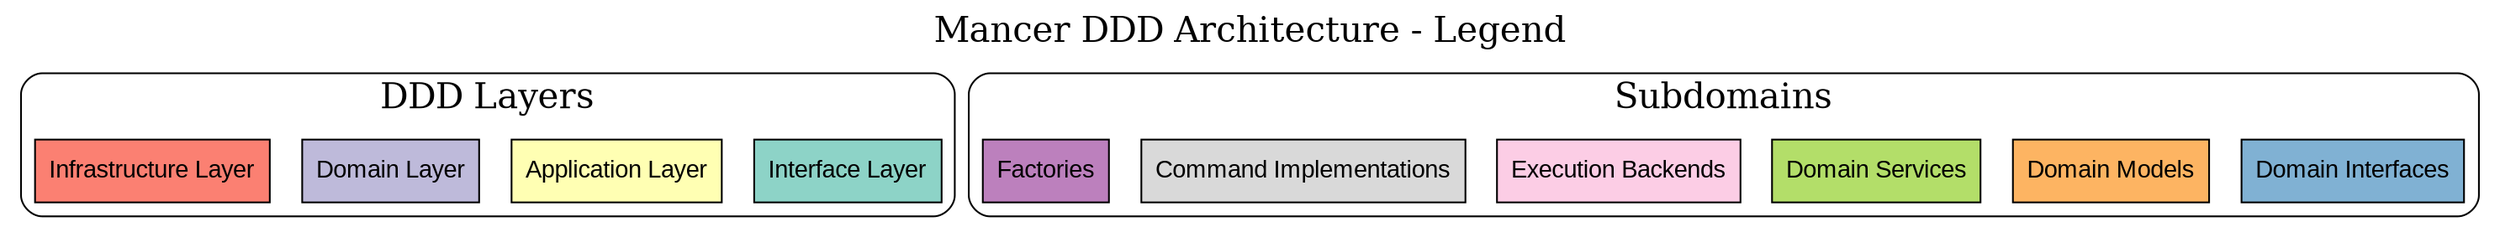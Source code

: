 digraph "Mancer DDD Legend" {
  node [shape=box, style=filled, fontname="Arial"];
  rankdir="TB";

  label="Mancer DDD Architecture - Legend";
  fontsize=20;
  labelloc="t";

  subgraph cluster_layers {
    label="DDD Layers";
    style="rounded";

    layer_0 [label="Interface Layer", fillcolor="#8dd3c7", tooltip="User-facing components (CLI, API, etc.)"];
    layer_1 [label="Application Layer", fillcolor="#ffffb3", tooltip="Orchestration, command execution, workflow"];
    layer_2 [label="Domain Layer", fillcolor="#bebada", tooltip="Core business logic, models, interfaces"];
    layer_3 [label="Infrastructure Layer", fillcolor="#fb8072", tooltip="External systems, concrete implementations"];
  }

  subgraph cluster_subdomains {
    label="Subdomains";
    style="rounded";

    subdomain_0 [label="Domain Interfaces", fillcolor="#80b1d3", tooltip="Contracts between components"];
    subdomain_1 [label="Domain Models", fillcolor="#fdb462", tooltip="Core business entities"];
    subdomain_2 [label="Domain Services", fillcolor="#b3de69", tooltip="Business operations on models"];
    subdomain_3 [label="Execution Backends", fillcolor="#fccde5", tooltip="Command execution environments"];
    subdomain_4 [label="Command Implementations", fillcolor="#d9d9d9", tooltip="Concrete command implementations"];
    subdomain_5 [label="Factories", fillcolor="#bc80bd", tooltip="Object creation services"];
  }
}
